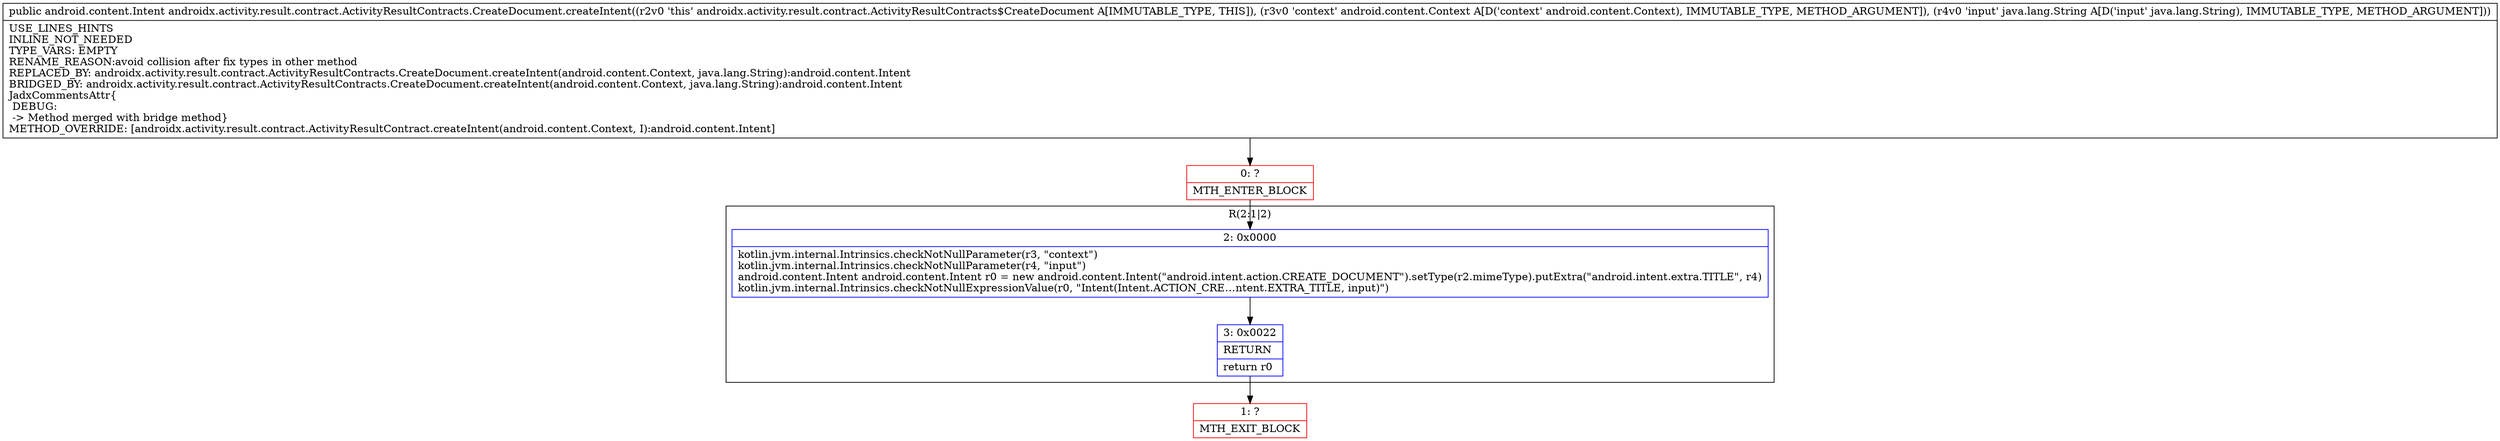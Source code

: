 digraph "CFG forandroidx.activity.result.contract.ActivityResultContracts.CreateDocument.createIntent(Landroid\/content\/Context;Ljava\/lang\/String;)Landroid\/content\/Intent;" {
subgraph cluster_Region_480934597 {
label = "R(2:1|2)";
node [shape=record,color=blue];
Node_2 [shape=record,label="{2\:\ 0x0000|kotlin.jvm.internal.Intrinsics.checkNotNullParameter(r3, \"context\")\lkotlin.jvm.internal.Intrinsics.checkNotNullParameter(r4, \"input\")\landroid.content.Intent android.content.Intent r0 = new android.content.Intent(\"android.intent.action.CREATE_DOCUMENT\").setType(r2.mimeType).putExtra(\"android.intent.extra.TITLE\", r4)\lkotlin.jvm.internal.Intrinsics.checkNotNullExpressionValue(r0, \"Intent(Intent.ACTION_CRE…ntent.EXTRA_TITLE, input)\")\l}"];
Node_3 [shape=record,label="{3\:\ 0x0022|RETURN\l|return r0\l}"];
}
Node_0 [shape=record,color=red,label="{0\:\ ?|MTH_ENTER_BLOCK\l}"];
Node_1 [shape=record,color=red,label="{1\:\ ?|MTH_EXIT_BLOCK\l}"];
MethodNode[shape=record,label="{public android.content.Intent androidx.activity.result.contract.ActivityResultContracts.CreateDocument.createIntent((r2v0 'this' androidx.activity.result.contract.ActivityResultContracts$CreateDocument A[IMMUTABLE_TYPE, THIS]), (r3v0 'context' android.content.Context A[D('context' android.content.Context), IMMUTABLE_TYPE, METHOD_ARGUMENT]), (r4v0 'input' java.lang.String A[D('input' java.lang.String), IMMUTABLE_TYPE, METHOD_ARGUMENT]))  | USE_LINES_HINTS\lINLINE_NOT_NEEDED\lTYPE_VARS: EMPTY\lRENAME_REASON:avoid collision after fix types in other method\lREPLACED_BY: androidx.activity.result.contract.ActivityResultContracts.CreateDocument.createIntent(android.content.Context, java.lang.String):android.content.Intent\lBRIDGED_BY: androidx.activity.result.contract.ActivityResultContracts.CreateDocument.createIntent(android.content.Context, java.lang.String):android.content.Intent\lJadxCommentsAttr\{\l DEBUG: \l \-\> Method merged with bridge method\}\lMETHOD_OVERRIDE: [androidx.activity.result.contract.ActivityResultContract.createIntent(android.content.Context, I):android.content.Intent]\l}"];
MethodNode -> Node_0;Node_2 -> Node_3;
Node_3 -> Node_1;
Node_0 -> Node_2;
}

